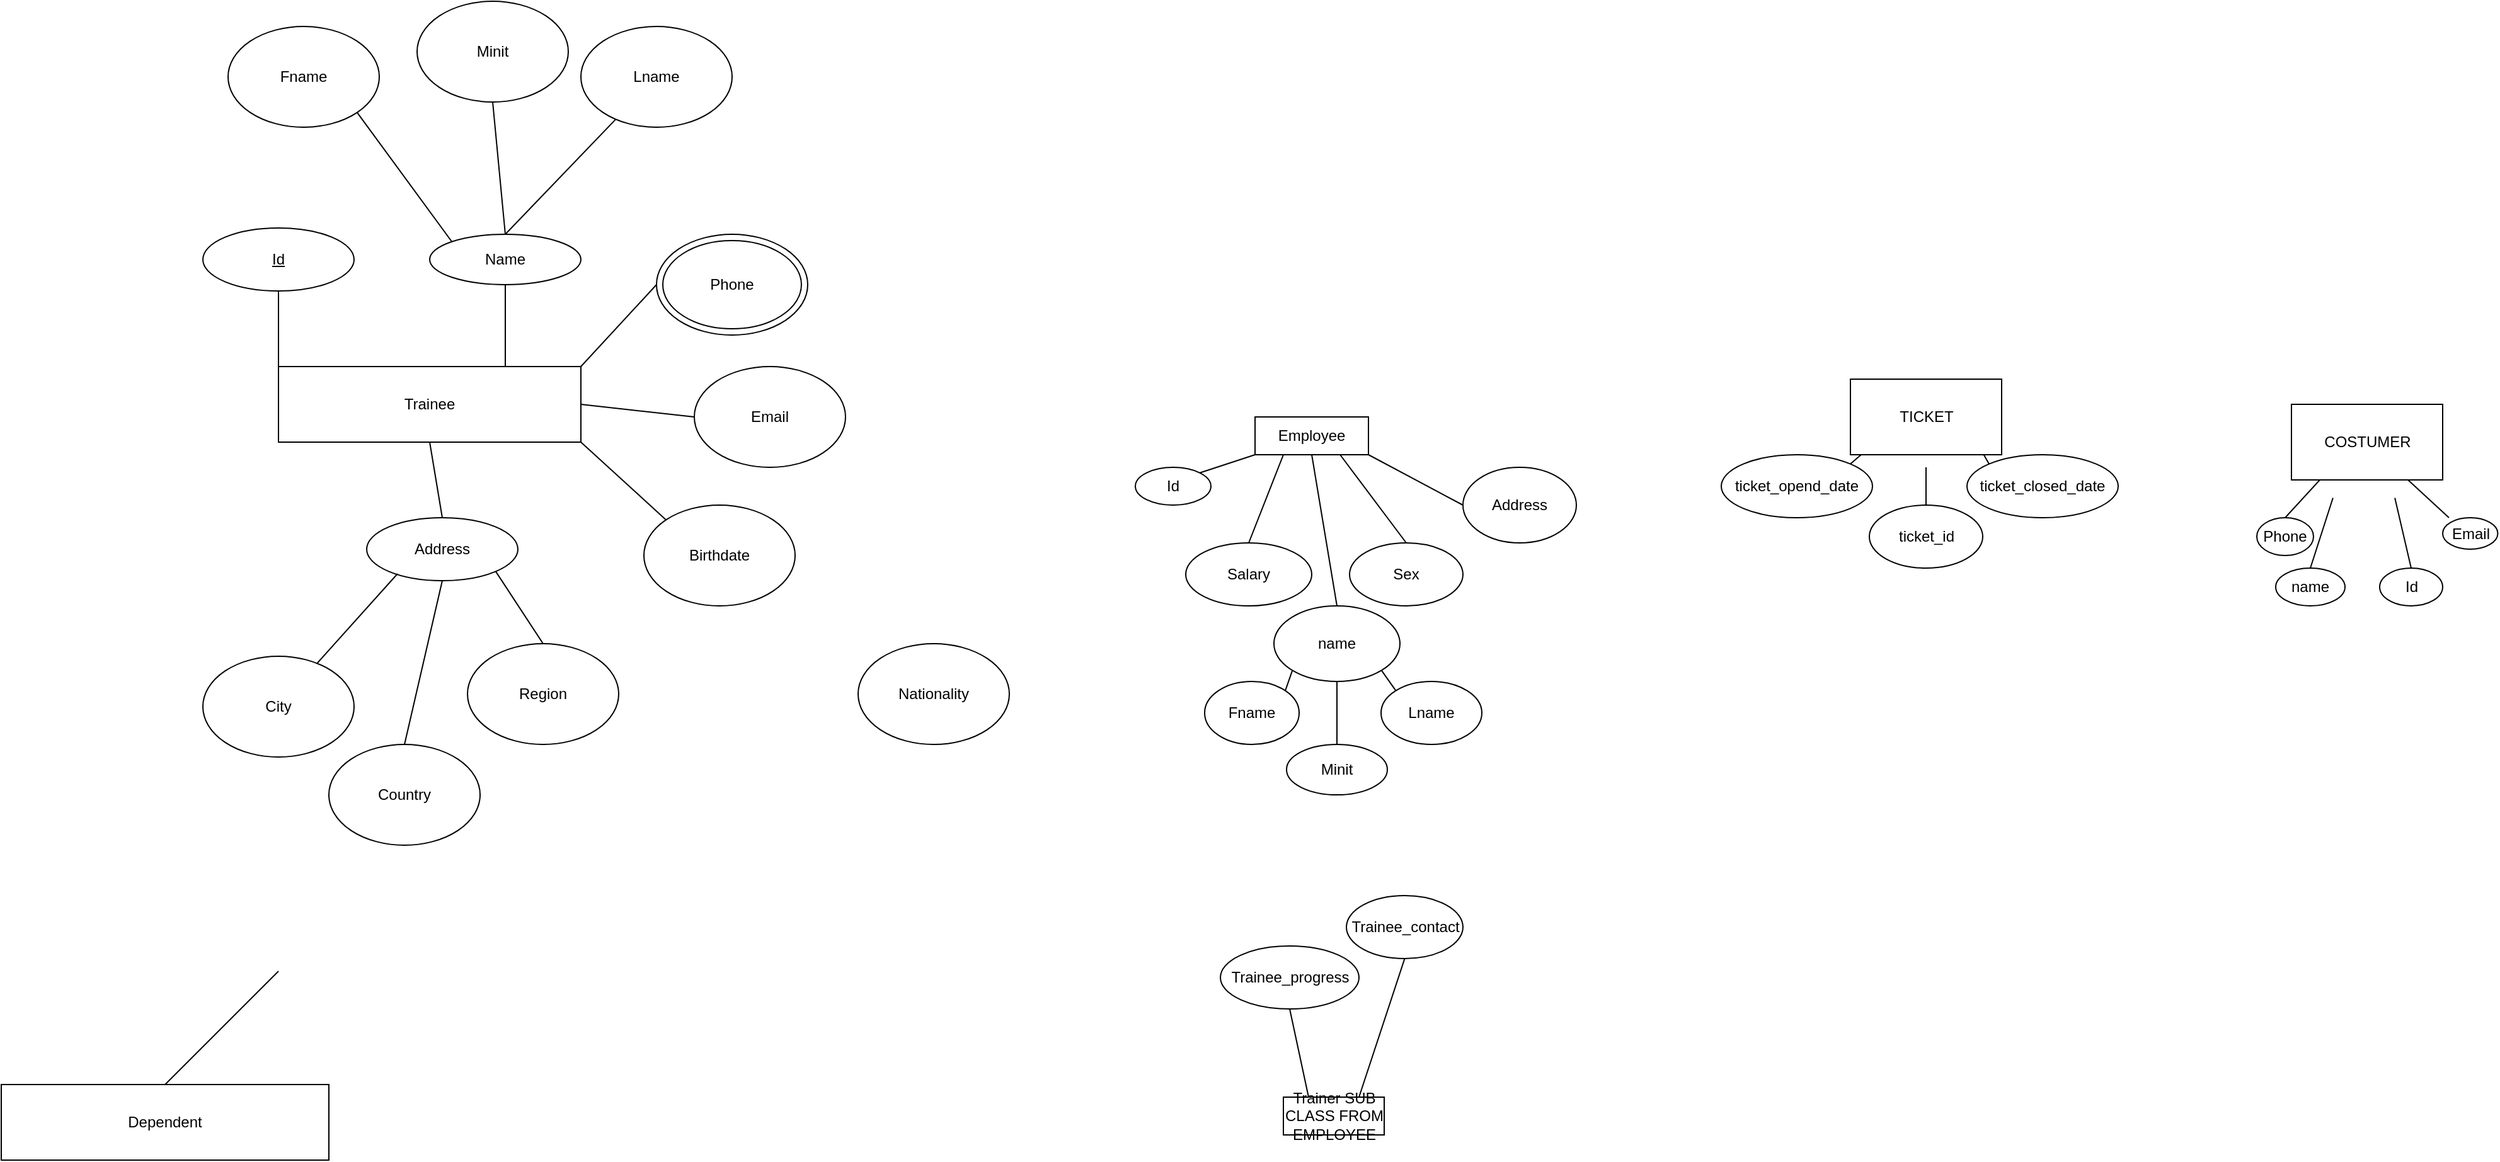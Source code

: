 <mxfile version="24.2.2" type="github">
  <diagram id="R2lEEEUBdFMjLlhIrx00" name="Page-1">
    <mxGraphModel dx="3180" dy="2274" grid="1" gridSize="10" guides="1" tooltips="1" connect="1" arrows="1" fold="1" page="1" pageScale="1" pageWidth="850" pageHeight="1100" math="0" shadow="0" extFonts="Permanent Marker^https://fonts.googleapis.com/css?family=Permanent+Marker">
      <root>
        <mxCell id="0" />
        <mxCell id="1" parent="0" />
        <mxCell id="exuP65Xe-kyWdSPfGrK1-2" value="Id" style="ellipse;whiteSpace=wrap;html=1;fontStyle=4" parent="1" vertex="1">
          <mxGeometry x="-230" y="-250" width="120" height="50" as="geometry" />
        </mxCell>
        <mxCell id="exuP65Xe-kyWdSPfGrK1-3" value="Name" style="ellipse;whiteSpace=wrap;html=1;" parent="1" vertex="1">
          <mxGeometry x="-50" y="-245" width="120" height="40" as="geometry" />
        </mxCell>
        <mxCell id="exuP65Xe-kyWdSPfGrK1-4" value="Address" style="ellipse;whiteSpace=wrap;html=1;" parent="1" vertex="1">
          <mxGeometry x="-100" y="-20" width="120" height="50" as="geometry" />
        </mxCell>
        <mxCell id="exuP65Xe-kyWdSPfGrK1-5" value="Country" style="ellipse;whiteSpace=wrap;html=1;" parent="1" vertex="1">
          <mxGeometry x="-130" y="160" width="120" height="80" as="geometry" />
        </mxCell>
        <mxCell id="exuP65Xe-kyWdSPfGrK1-6" value="Region" style="ellipse;whiteSpace=wrap;html=1;" parent="1" vertex="1">
          <mxGeometry x="-20" y="80" width="120" height="80" as="geometry" />
        </mxCell>
        <mxCell id="exuP65Xe-kyWdSPfGrK1-7" value="City" style="ellipse;whiteSpace=wrap;html=1;" parent="1" vertex="1">
          <mxGeometry x="-230" y="90" width="120" height="80" as="geometry" />
        </mxCell>
        <mxCell id="exuP65Xe-kyWdSPfGrK1-9" value="Lname" style="ellipse;whiteSpace=wrap;html=1;" parent="1" vertex="1">
          <mxGeometry x="70" y="-410" width="120" height="80" as="geometry" />
        </mxCell>
        <mxCell id="exuP65Xe-kyWdSPfGrK1-10" value="Minit" style="ellipse;whiteSpace=wrap;html=1;" parent="1" vertex="1">
          <mxGeometry x="-60" y="-430" width="120" height="80" as="geometry" />
        </mxCell>
        <mxCell id="exuP65Xe-kyWdSPfGrK1-11" value="Fname" style="ellipse;whiteSpace=wrap;html=1;" parent="1" vertex="1">
          <mxGeometry x="-210" y="-410" width="120" height="80" as="geometry" />
        </mxCell>
        <mxCell id="exuP65Xe-kyWdSPfGrK1-16" value="" style="endArrow=none;html=1;rounded=0;entryX=1;entryY=1;entryDx=0;entryDy=0;exitX=0;exitY=0;exitDx=0;exitDy=0;" parent="1" source="exuP65Xe-kyWdSPfGrK1-3" target="exuP65Xe-kyWdSPfGrK1-11" edge="1">
          <mxGeometry width="50" height="50" relative="1" as="geometry">
            <mxPoint x="-40" y="-260" as="sourcePoint" />
            <mxPoint x="10" y="-310" as="targetPoint" />
          </mxGeometry>
        </mxCell>
        <mxCell id="exuP65Xe-kyWdSPfGrK1-19" value="" style="endArrow=none;html=1;rounded=0;exitX=0.5;exitY=0;exitDx=0;exitDy=0;" parent="1" source="exuP65Xe-kyWdSPfGrK1-3" target="exuP65Xe-kyWdSPfGrK1-9" edge="1">
          <mxGeometry width="50" height="50" relative="1" as="geometry">
            <mxPoint x="-40" y="-260" as="sourcePoint" />
            <mxPoint y="-340" as="targetPoint" />
          </mxGeometry>
        </mxCell>
        <mxCell id="exuP65Xe-kyWdSPfGrK1-20" value="" style="endArrow=none;html=1;rounded=0;entryX=0.5;entryY=1;entryDx=0;entryDy=0;exitX=0.5;exitY=0;exitDx=0;exitDy=0;" parent="1" source="exuP65Xe-kyWdSPfGrK1-3" target="exuP65Xe-kyWdSPfGrK1-10" edge="1">
          <mxGeometry width="50" height="50" relative="1" as="geometry">
            <mxPoint x="-40" y="-260" as="sourcePoint" />
            <mxPoint x="10" y="-310" as="targetPoint" />
          </mxGeometry>
        </mxCell>
        <mxCell id="exuP65Xe-kyWdSPfGrK1-22" value="" style="endArrow=none;html=1;rounded=0;entryX=0.5;entryY=0;entryDx=0;entryDy=0;exitX=0.5;exitY=1;exitDx=0;exitDy=0;" parent="1" source="exuP65Xe-kyWdSPfGrK1-4" target="exuP65Xe-kyWdSPfGrK1-5" edge="1">
          <mxGeometry width="50" height="50" relative="1" as="geometry">
            <mxPoint x="50" y="-140" as="sourcePoint" />
            <mxPoint x="100" y="-190" as="targetPoint" />
          </mxGeometry>
        </mxCell>
        <mxCell id="exuP65Xe-kyWdSPfGrK1-23" value="" style="endArrow=none;html=1;rounded=0;entryX=0.5;entryY=0;entryDx=0;entryDy=0;exitX=1;exitY=1;exitDx=0;exitDy=0;" parent="1" source="exuP65Xe-kyWdSPfGrK1-4" target="exuP65Xe-kyWdSPfGrK1-6" edge="1">
          <mxGeometry width="50" height="50" relative="1" as="geometry">
            <mxPoint x="50" y="-140" as="sourcePoint" />
            <mxPoint x="100" y="-190" as="targetPoint" />
            <Array as="points" />
          </mxGeometry>
        </mxCell>
        <mxCell id="exuP65Xe-kyWdSPfGrK1-24" value="Trainee" style="rounded=0;whiteSpace=wrap;html=1;" parent="1" vertex="1">
          <mxGeometry x="-170" y="-140" width="240" height="60" as="geometry" />
        </mxCell>
        <mxCell id="exuP65Xe-kyWdSPfGrK1-25" value="" style="endArrow=none;html=1;rounded=0;entryX=0.5;entryY=1;entryDx=0;entryDy=0;exitX=0.5;exitY=0;exitDx=0;exitDy=0;" parent="1" source="exuP65Xe-kyWdSPfGrK1-4" target="exuP65Xe-kyWdSPfGrK1-24" edge="1">
          <mxGeometry width="50" height="50" relative="1" as="geometry">
            <mxPoint x="300" y="-40" as="sourcePoint" />
            <mxPoint x="350" y="-90" as="targetPoint" />
          </mxGeometry>
        </mxCell>
        <mxCell id="exuP65Xe-kyWdSPfGrK1-26" value="" style="endArrow=none;html=1;rounded=0;entryX=0.204;entryY=0.89;entryDx=0;entryDy=0;entryPerimeter=0;" parent="1" source="exuP65Xe-kyWdSPfGrK1-7" target="exuP65Xe-kyWdSPfGrK1-4" edge="1">
          <mxGeometry width="50" height="50" relative="1" as="geometry">
            <mxPoint x="-20" y="60" as="sourcePoint" />
            <mxPoint x="30" y="10" as="targetPoint" />
          </mxGeometry>
        </mxCell>
        <mxCell id="exuP65Xe-kyWdSPfGrK1-27" value="" style="endArrow=none;html=1;rounded=0;entryX=0.5;entryY=1;entryDx=0;entryDy=0;exitX=0.75;exitY=0;exitDx=0;exitDy=0;" parent="1" source="exuP65Xe-kyWdSPfGrK1-24" target="exuP65Xe-kyWdSPfGrK1-3" edge="1">
          <mxGeometry width="50" height="50" relative="1" as="geometry">
            <mxPoint x="90" y="-70" as="sourcePoint" />
            <mxPoint x="140" y="-120" as="targetPoint" />
          </mxGeometry>
        </mxCell>
        <mxCell id="exuP65Xe-kyWdSPfGrK1-28" value="" style="endArrow=none;html=1;rounded=0;entryX=0.5;entryY=1;entryDx=0;entryDy=0;exitX=0;exitY=0;exitDx=0;exitDy=0;" parent="1" source="exuP65Xe-kyWdSPfGrK1-24" target="exuP65Xe-kyWdSPfGrK1-2" edge="1">
          <mxGeometry width="50" height="50" relative="1" as="geometry">
            <mxPoint x="90" y="-70" as="sourcePoint" />
            <mxPoint x="140" y="-120" as="targetPoint" />
            <Array as="points">
              <mxPoint x="-170" y="-170" />
            </Array>
          </mxGeometry>
        </mxCell>
        <mxCell id="exuP65Xe-kyWdSPfGrK1-29" value="Birthdate" style="ellipse;whiteSpace=wrap;html=1;" parent="1" vertex="1">
          <mxGeometry x="120" y="-30" width="120" height="80" as="geometry" />
        </mxCell>
        <mxCell id="exuP65Xe-kyWdSPfGrK1-30" value="Email" style="ellipse;whiteSpace=wrap;html=1;" parent="1" vertex="1">
          <mxGeometry x="160" y="-140" width="120" height="80" as="geometry" />
        </mxCell>
        <mxCell id="exuP65Xe-kyWdSPfGrK1-31" value="Phone" style="ellipse;whiteSpace=wrap;html=1;" parent="1" vertex="1">
          <mxGeometry x="130" y="-245" width="120" height="80" as="geometry" />
        </mxCell>
        <mxCell id="exuP65Xe-kyWdSPfGrK1-34" value="Phone" style="ellipse;whiteSpace=wrap;html=1;" parent="1" vertex="1">
          <mxGeometry x="135" y="-240" width="110" height="70" as="geometry" />
        </mxCell>
        <mxCell id="exuP65Xe-kyWdSPfGrK1-35" value="" style="endArrow=none;html=1;rounded=0;exitX=1;exitY=0;exitDx=0;exitDy=0;entryX=0;entryY=0.5;entryDx=0;entryDy=0;" parent="1" source="exuP65Xe-kyWdSPfGrK1-24" target="exuP65Xe-kyWdSPfGrK1-31" edge="1">
          <mxGeometry width="50" height="50" relative="1" as="geometry">
            <mxPoint x="90" y="-70" as="sourcePoint" />
            <mxPoint x="150" y="-160" as="targetPoint" />
          </mxGeometry>
        </mxCell>
        <mxCell id="exuP65Xe-kyWdSPfGrK1-36" value="" style="endArrow=none;html=1;rounded=0;exitX=1;exitY=0.5;exitDx=0;exitDy=0;entryX=0;entryY=0.5;entryDx=0;entryDy=0;" parent="1" source="exuP65Xe-kyWdSPfGrK1-24" target="exuP65Xe-kyWdSPfGrK1-30" edge="1">
          <mxGeometry width="50" height="50" relative="1" as="geometry">
            <mxPoint x="90" y="-70" as="sourcePoint" />
            <mxPoint x="140" y="-120" as="targetPoint" />
          </mxGeometry>
        </mxCell>
        <mxCell id="exuP65Xe-kyWdSPfGrK1-39" value="" style="endArrow=none;html=1;rounded=0;exitX=1;exitY=1;exitDx=0;exitDy=0;entryX=0;entryY=0;entryDx=0;entryDy=0;" parent="1" source="exuP65Xe-kyWdSPfGrK1-24" target="exuP65Xe-kyWdSPfGrK1-29" edge="1">
          <mxGeometry width="50" height="50" relative="1" as="geometry">
            <mxPoint x="90" y="-70" as="sourcePoint" />
            <mxPoint x="140" y="-120" as="targetPoint" />
          </mxGeometry>
        </mxCell>
        <mxCell id="exuP65Xe-kyWdSPfGrK1-40" value="Nationality" style="ellipse;whiteSpace=wrap;html=1;" parent="1" vertex="1">
          <mxGeometry x="290" y="80" width="120" height="80" as="geometry" />
        </mxCell>
        <mxCell id="exuP65Xe-kyWdSPfGrK1-43" value="Dependent" style="rounded=0;whiteSpace=wrap;html=1;" parent="1" vertex="1">
          <mxGeometry x="-390" y="430" width="260" height="60" as="geometry" />
        </mxCell>
        <mxCell id="exuP65Xe-kyWdSPfGrK1-45" value="Employee" style="rounded=0;whiteSpace=wrap;html=1;" parent="1" vertex="1">
          <mxGeometry x="605" y="-100" width="90" height="30" as="geometry" />
        </mxCell>
        <mxCell id="exuP65Xe-kyWdSPfGrK1-46" value="Id" style="ellipse;whiteSpace=wrap;html=1;" parent="1" vertex="1">
          <mxGeometry x="510" y="-60" width="60" height="30" as="geometry" />
        </mxCell>
        <mxCell id="exuP65Xe-kyWdSPfGrK1-47" value="Salary" style="ellipse;whiteSpace=wrap;html=1;" parent="1" vertex="1">
          <mxGeometry x="550" width="100" height="50" as="geometry" />
        </mxCell>
        <mxCell id="exuP65Xe-kyWdSPfGrK1-48" value="Sex" style="ellipse;whiteSpace=wrap;html=1;" parent="1" vertex="1">
          <mxGeometry x="680" width="90" height="50" as="geometry" />
        </mxCell>
        <mxCell id="exuP65Xe-kyWdSPfGrK1-50" value="" style="endArrow=none;html=1;rounded=0;entryX=0;entryY=1;entryDx=0;entryDy=0;exitX=1;exitY=0;exitDx=0;exitDy=0;" parent="1" source="exuP65Xe-kyWdSPfGrK1-46" target="exuP65Xe-kyWdSPfGrK1-45" edge="1">
          <mxGeometry width="50" height="50" relative="1" as="geometry">
            <mxPoint x="440" y="-40" as="sourcePoint" />
            <mxPoint x="490" y="-90" as="targetPoint" />
          </mxGeometry>
        </mxCell>
        <mxCell id="exuP65Xe-kyWdSPfGrK1-51" value="" style="endArrow=none;html=1;rounded=0;entryX=0.25;entryY=1;entryDx=0;entryDy=0;exitX=0.5;exitY=0;exitDx=0;exitDy=0;" parent="1" source="exuP65Xe-kyWdSPfGrK1-47" target="exuP65Xe-kyWdSPfGrK1-45" edge="1">
          <mxGeometry width="50" height="50" relative="1" as="geometry">
            <mxPoint x="440" y="-40" as="sourcePoint" />
            <mxPoint x="490" y="-90" as="targetPoint" />
          </mxGeometry>
        </mxCell>
        <mxCell id="exuP65Xe-kyWdSPfGrK1-52" value="" style="endArrow=none;html=1;rounded=0;entryX=0.75;entryY=1;entryDx=0;entryDy=0;exitX=0.5;exitY=0;exitDx=0;exitDy=0;" parent="1" source="exuP65Xe-kyWdSPfGrK1-48" target="exuP65Xe-kyWdSPfGrK1-45" edge="1">
          <mxGeometry width="50" height="50" relative="1" as="geometry">
            <mxPoint x="440" y="-40" as="sourcePoint" />
            <mxPoint x="490" y="-90" as="targetPoint" />
          </mxGeometry>
        </mxCell>
        <mxCell id="exuP65Xe-kyWdSPfGrK1-53" value="Address" style="ellipse;whiteSpace=wrap;html=1;" parent="1" vertex="1">
          <mxGeometry x="770" y="-60" width="90" height="60" as="geometry" />
        </mxCell>
        <mxCell id="exuP65Xe-kyWdSPfGrK1-54" value="" style="endArrow=none;html=1;rounded=0;entryX=1;entryY=1;entryDx=0;entryDy=0;exitX=0;exitY=0.5;exitDx=0;exitDy=0;" parent="1" source="exuP65Xe-kyWdSPfGrK1-53" target="exuP65Xe-kyWdSPfGrK1-45" edge="1">
          <mxGeometry width="50" height="50" relative="1" as="geometry">
            <mxPoint x="440" y="-40" as="sourcePoint" />
            <mxPoint x="490" y="-90" as="targetPoint" />
          </mxGeometry>
        </mxCell>
        <mxCell id="exuP65Xe-kyWdSPfGrK1-55" value="" style="endArrow=none;html=1;rounded=0;exitX=0.5;exitY=0;exitDx=0;exitDy=0;" parent="1" source="exuP65Xe-kyWdSPfGrK1-43" edge="1">
          <mxGeometry width="50" height="50" relative="1" as="geometry">
            <mxPoint x="-190" y="410" as="sourcePoint" />
            <mxPoint x="-170" y="340" as="targetPoint" />
          </mxGeometry>
        </mxCell>
        <mxCell id="k2jzktVWBkni9SinhkaB-3" value="name" style="ellipse;whiteSpace=wrap;html=1;" parent="1" vertex="1">
          <mxGeometry x="620" y="50" width="100" height="60" as="geometry" />
        </mxCell>
        <mxCell id="k2jzktVWBkni9SinhkaB-4" value="" style="endArrow=none;html=1;rounded=0;entryX=0.5;entryY=1;entryDx=0;entryDy=0;exitX=0.5;exitY=0;exitDx=0;exitDy=0;" parent="1" source="k2jzktVWBkni9SinhkaB-3" target="exuP65Xe-kyWdSPfGrK1-45" edge="1">
          <mxGeometry width="50" height="50" relative="1" as="geometry">
            <mxPoint x="640" y="30" as="sourcePoint" />
            <mxPoint x="690" y="-20" as="targetPoint" />
          </mxGeometry>
        </mxCell>
        <mxCell id="k2jzktVWBkni9SinhkaB-10" value="Lname" style="ellipse;whiteSpace=wrap;html=1;" parent="1" vertex="1">
          <mxGeometry x="705" y="110" width="80" height="50" as="geometry" />
        </mxCell>
        <mxCell id="k2jzktVWBkni9SinhkaB-11" value="Minit" style="ellipse;whiteSpace=wrap;html=1;" parent="1" vertex="1">
          <mxGeometry x="630" y="160" width="80" height="40" as="geometry" />
        </mxCell>
        <mxCell id="k2jzktVWBkni9SinhkaB-12" value="Fname" style="ellipse;whiteSpace=wrap;html=1;" parent="1" vertex="1">
          <mxGeometry x="565" y="110" width="75" height="50" as="geometry" />
        </mxCell>
        <mxCell id="k2jzktVWBkni9SinhkaB-17" value="" style="endArrow=none;html=1;rounded=0;exitX=1;exitY=0;exitDx=0;exitDy=0;entryX=0;entryY=1;entryDx=0;entryDy=0;" parent="1" source="k2jzktVWBkni9SinhkaB-12" target="k2jzktVWBkni9SinhkaB-3" edge="1">
          <mxGeometry width="50" height="50" relative="1" as="geometry">
            <mxPoint x="610" y="130" as="sourcePoint" />
            <mxPoint x="660" y="80" as="targetPoint" />
          </mxGeometry>
        </mxCell>
        <mxCell id="k2jzktVWBkni9SinhkaB-18" value="" style="endArrow=none;html=1;rounded=0;entryX=0.5;entryY=1;entryDx=0;entryDy=0;exitX=0.5;exitY=0;exitDx=0;exitDy=0;" parent="1" source="k2jzktVWBkni9SinhkaB-11" target="k2jzktVWBkni9SinhkaB-3" edge="1">
          <mxGeometry width="50" height="50" relative="1" as="geometry">
            <mxPoint x="640" y="70" as="sourcePoint" />
            <mxPoint x="690" y="20" as="targetPoint" />
          </mxGeometry>
        </mxCell>
        <mxCell id="k2jzktVWBkni9SinhkaB-19" value="" style="endArrow=none;html=1;rounded=0;entryX=0;entryY=0;entryDx=0;entryDy=0;exitX=1;exitY=1;exitDx=0;exitDy=0;" parent="1" source="k2jzktVWBkni9SinhkaB-3" target="k2jzktVWBkni9SinhkaB-10" edge="1">
          <mxGeometry width="50" height="50" relative="1" as="geometry">
            <mxPoint x="640" y="70" as="sourcePoint" />
            <mxPoint x="690" y="20" as="targetPoint" />
          </mxGeometry>
        </mxCell>
        <mxCell id="k2jzktVWBkni9SinhkaB-21" value="ticket_opend_date" style="ellipse;whiteSpace=wrap;html=1;" parent="1" vertex="1">
          <mxGeometry x="975" y="-70" width="120" height="50" as="geometry" />
        </mxCell>
        <mxCell id="k2jzktVWBkni9SinhkaB-22" value="ticket_id" style="ellipse;whiteSpace=wrap;html=1;" parent="1" vertex="1">
          <mxGeometry x="1092.5" y="-30" width="90" height="50" as="geometry" />
        </mxCell>
        <mxCell id="k2jzktVWBkni9SinhkaB-23" value="ticket_closed_date" style="ellipse;whiteSpace=wrap;html=1;" parent="1" vertex="1">
          <mxGeometry x="1170" y="-70" width="120" height="50" as="geometry" />
        </mxCell>
        <mxCell id="k2jzktVWBkni9SinhkaB-25" value="Trainer SUB CLASS FROM EMPLOYEE" style="rounded=0;whiteSpace=wrap;html=1;" parent="1" vertex="1">
          <mxGeometry x="627.5" y="440" width="80" height="30" as="geometry" />
        </mxCell>
        <mxCell id="k2jzktVWBkni9SinhkaB-26" value="Trainee_progress" style="ellipse;whiteSpace=wrap;html=1;" parent="1" vertex="1">
          <mxGeometry x="577.5" y="320" width="110" height="50" as="geometry" />
        </mxCell>
        <mxCell id="k2jzktVWBkni9SinhkaB-28" value="" style="endArrow=none;html=1;rounded=0;exitX=1;exitY=0;exitDx=0;exitDy=0;entryX=0;entryY=0.5;entryDx=0;entryDy=0;" parent="1" source="k2jzktVWBkni9SinhkaB-21" edge="1">
          <mxGeometry width="50" height="50" relative="1" as="geometry">
            <mxPoint x="1115" y="-190" as="sourcePoint" />
            <mxPoint x="1097.5" y="-80" as="targetPoint" />
          </mxGeometry>
        </mxCell>
        <mxCell id="k2jzktVWBkni9SinhkaB-29" value="" style="endArrow=none;html=1;rounded=0;entryX=0;entryY=0;entryDx=0;entryDy=0;exitX=1;exitY=0.5;exitDx=0;exitDy=0;" parent="1" target="k2jzktVWBkni9SinhkaB-23" edge="1">
          <mxGeometry width="50" height="50" relative="1" as="geometry">
            <mxPoint x="1177.5" y="-80" as="sourcePoint" />
            <mxPoint x="1165" y="-240" as="targetPoint" />
          </mxGeometry>
        </mxCell>
        <mxCell id="k2jzktVWBkni9SinhkaB-30" value="" style="endArrow=none;html=1;rounded=0;entryX=0.5;entryY=0;entryDx=0;entryDy=0;exitX=0.5;exitY=1;exitDx=0;exitDy=0;" parent="1" target="k2jzktVWBkni9SinhkaB-22" edge="1">
          <mxGeometry width="50" height="50" relative="1" as="geometry">
            <mxPoint x="1137.5" y="-60" as="sourcePoint" />
            <mxPoint x="1165" y="-240" as="targetPoint" />
          </mxGeometry>
        </mxCell>
        <mxCell id="k2jzktVWBkni9SinhkaB-33" value="Email" style="ellipse;whiteSpace=wrap;html=1;" parent="1" vertex="1">
          <mxGeometry x="1547.5" y="-20" width="43.75" height="25" as="geometry" />
        </mxCell>
        <mxCell id="k2jzktVWBkni9SinhkaB-35" value="Phone" style="ellipse;whiteSpace=wrap;html=1;" parent="1" vertex="1">
          <mxGeometry x="1400" y="-20" width="45" height="30" as="geometry" />
        </mxCell>
        <mxCell id="k2jzktVWBkni9SinhkaB-36" value="name" style="ellipse;whiteSpace=wrap;html=1;" parent="1" vertex="1">
          <mxGeometry x="1415" y="20" width="55" height="30" as="geometry" />
        </mxCell>
        <mxCell id="k2jzktVWBkni9SinhkaB-43" value="Id" style="ellipse;whiteSpace=wrap;html=1;" parent="1" vertex="1">
          <mxGeometry x="1497.5" y="20" width="50" height="30" as="geometry" />
        </mxCell>
        <mxCell id="k2jzktVWBkni9SinhkaB-44" value="" style="endArrow=none;html=1;rounded=0;entryX=0.5;entryY=0;entryDx=0;entryDy=0;exitX=0;exitY=0.5;exitDx=0;exitDy=0;" parent="1" target="k2jzktVWBkni9SinhkaB-35" edge="1">
          <mxGeometry width="50" height="50" relative="1" as="geometry">
            <mxPoint x="1450" y="-50" as="sourcePoint" />
            <mxPoint x="1620" y="-50" as="targetPoint" />
          </mxGeometry>
        </mxCell>
        <mxCell id="k2jzktVWBkni9SinhkaB-45" value="" style="endArrow=none;html=1;rounded=0;entryX=1;entryY=0.5;entryDx=0;entryDy=0;exitX=0.5;exitY=0;exitDx=0;exitDy=0;" parent="1" edge="1">
          <mxGeometry width="50" height="50" relative="1" as="geometry">
            <mxPoint x="1552.505" y="-20" as="sourcePoint" />
            <mxPoint x="1520" y="-50" as="targetPoint" />
          </mxGeometry>
        </mxCell>
        <mxCell id="k2jzktVWBkni9SinhkaB-46" value="" style="endArrow=none;html=1;rounded=0;entryX=0;entryY=1;entryDx=0;entryDy=0;exitX=0.5;exitY=0;exitDx=0;exitDy=0;" parent="1" source="k2jzktVWBkni9SinhkaB-36" edge="1">
          <mxGeometry width="50" height="50" relative="1" as="geometry">
            <mxPoint x="1570" as="sourcePoint" />
            <mxPoint x="1460.45" y="-35.745" as="targetPoint" />
          </mxGeometry>
        </mxCell>
        <mxCell id="k2jzktVWBkni9SinhkaB-47" value="" style="endArrow=none;html=1;rounded=0;entryX=0.5;entryY=0;entryDx=0;entryDy=0;exitX=1;exitY=1;exitDx=0;exitDy=0;" parent="1" target="k2jzktVWBkni9SinhkaB-43" edge="1">
          <mxGeometry width="50" height="50" relative="1" as="geometry">
            <mxPoint x="1509.55" y="-35.745" as="sourcePoint" />
            <mxPoint x="1620" y="-50" as="targetPoint" />
          </mxGeometry>
        </mxCell>
        <mxCell id="k2jzktVWBkni9SinhkaB-49" value="Trainee_contact" style="ellipse;whiteSpace=wrap;html=1;" parent="1" vertex="1">
          <mxGeometry x="677.5" y="280" width="92.5" height="50" as="geometry" />
        </mxCell>
        <mxCell id="k2jzktVWBkni9SinhkaB-51" value="" style="endArrow=none;html=1;rounded=0;entryX=0.5;entryY=1;entryDx=0;entryDy=0;exitX=0.25;exitY=0;exitDx=0;exitDy=0;" parent="1" source="k2jzktVWBkni9SinhkaB-25" target="k2jzktVWBkni9SinhkaB-26" edge="1">
          <mxGeometry width="50" height="50" relative="1" as="geometry">
            <mxPoint x="717.5" y="470" as="sourcePoint" />
            <mxPoint x="767.5" y="420" as="targetPoint" />
          </mxGeometry>
        </mxCell>
        <mxCell id="k2jzktVWBkni9SinhkaB-52" value="" style="endArrow=none;html=1;rounded=0;entryX=0.5;entryY=1;entryDx=0;entryDy=0;exitX=0.75;exitY=0;exitDx=0;exitDy=0;" parent="1" source="k2jzktVWBkni9SinhkaB-25" target="k2jzktVWBkni9SinhkaB-49" edge="1">
          <mxGeometry width="50" height="50" relative="1" as="geometry">
            <mxPoint x="717.5" y="470" as="sourcePoint" />
            <mxPoint x="767.5" y="420" as="targetPoint" />
          </mxGeometry>
        </mxCell>
        <mxCell id="u9gGwUAEqnFLZJLe6ffc-2" value="COSTUMER" style="rounded=0;whiteSpace=wrap;html=1;" vertex="1" parent="1">
          <mxGeometry x="1427.5" y="-110" width="120" height="60" as="geometry" />
        </mxCell>
        <mxCell id="u9gGwUAEqnFLZJLe6ffc-3" value="TICKET" style="rounded=0;whiteSpace=wrap;html=1;" vertex="1" parent="1">
          <mxGeometry x="1077.5" y="-130" width="120" height="60" as="geometry" />
        </mxCell>
      </root>
    </mxGraphModel>
  </diagram>
</mxfile>

